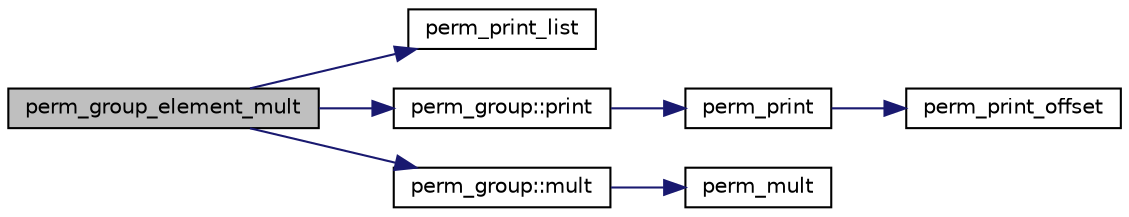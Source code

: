 digraph "perm_group_element_mult"
{
  edge [fontname="Helvetica",fontsize="10",labelfontname="Helvetica",labelfontsize="10"];
  node [fontname="Helvetica",fontsize="10",shape=record];
  rankdir="LR";
  Node8256 [label="perm_group_element_mult",height=0.2,width=0.4,color="black", fillcolor="grey75", style="filled", fontcolor="black"];
  Node8256 -> Node8257 [color="midnightblue",fontsize="10",style="solid",fontname="Helvetica"];
  Node8257 [label="perm_print_list",height=0.2,width=0.4,color="black", fillcolor="white", style="filled",URL="$d2/d7c/combinatorics_8_c.html#a97254b51d3f118f7967df234114f2013"];
  Node8256 -> Node8258 [color="midnightblue",fontsize="10",style="solid",fontname="Helvetica"];
  Node8258 [label="perm_group::print",height=0.2,width=0.4,color="black", fillcolor="white", style="filled",URL="$df/d0a/classperm__group.html#af23c8538a48ea66019b7c5a4223b9bea"];
  Node8258 -> Node8259 [color="midnightblue",fontsize="10",style="solid",fontname="Helvetica"];
  Node8259 [label="perm_print",height=0.2,width=0.4,color="black", fillcolor="white", style="filled",URL="$d2/d7c/combinatorics_8_c.html#a2c7eee1361109e8c5b94921589815194"];
  Node8259 -> Node8260 [color="midnightblue",fontsize="10",style="solid",fontname="Helvetica"];
  Node8260 [label="perm_print_offset",height=0.2,width=0.4,color="black", fillcolor="white", style="filled",URL="$d2/d7c/combinatorics_8_c.html#ab87deef2ba9e4d2ce386a19eeaffecf3"];
  Node8256 -> Node8261 [color="midnightblue",fontsize="10",style="solid",fontname="Helvetica"];
  Node8261 [label="perm_group::mult",height=0.2,width=0.4,color="black", fillcolor="white", style="filled",URL="$df/d0a/classperm__group.html#aa36290ec8da34dd5c548e253089888c8"];
  Node8261 -> Node8262 [color="midnightblue",fontsize="10",style="solid",fontname="Helvetica"];
  Node8262 [label="perm_mult",height=0.2,width=0.4,color="black", fillcolor="white", style="filled",URL="$d2/d7c/combinatorics_8_c.html#af557c297c4f0847258f4dd5f3934c3f3"];
}
